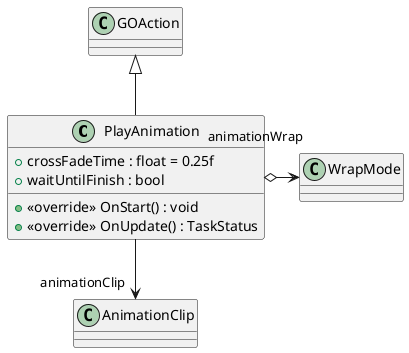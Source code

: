 @startuml
class PlayAnimation {
    + crossFadeTime : float = 0.25f
    + waitUntilFinish : bool
    + <<override>> OnStart() : void
    + <<override>> OnUpdate() : TaskStatus
}
GOAction <|-- PlayAnimation
PlayAnimation --> "animationClip" AnimationClip
PlayAnimation o-> "animationWrap" WrapMode
@enduml
